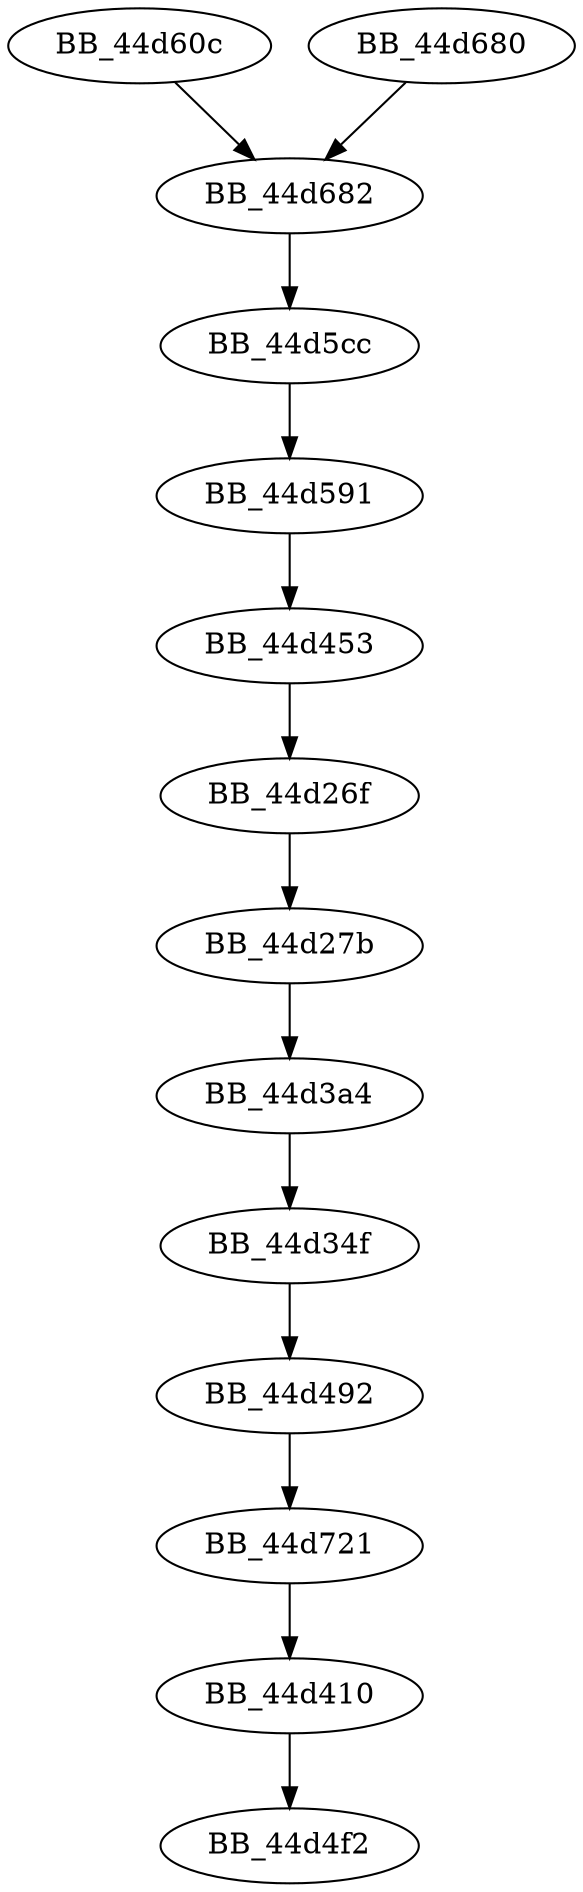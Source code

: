 DiGraph sub_44D60C{
BB_44d26f->BB_44d27b
BB_44d27b->BB_44d3a4
BB_44d34f->BB_44d492
BB_44d3a4->BB_44d34f
BB_44d410->BB_44d4f2
BB_44d453->BB_44d26f
BB_44d492->BB_44d721
BB_44d591->BB_44d453
BB_44d5cc->BB_44d591
BB_44d60c->BB_44d682
BB_44d680->BB_44d682
BB_44d682->BB_44d5cc
BB_44d721->BB_44d410
}
